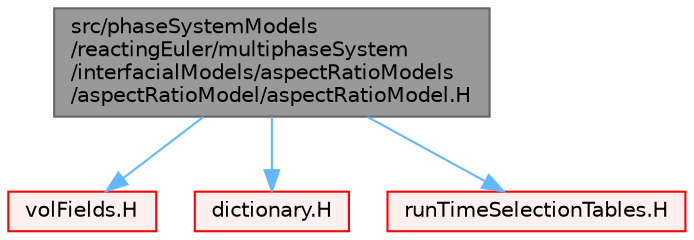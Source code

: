 digraph "src/phaseSystemModels/reactingEuler/multiphaseSystem/interfacialModels/aspectRatioModels/aspectRatioModel/aspectRatioModel.H"
{
 // LATEX_PDF_SIZE
  bgcolor="transparent";
  edge [fontname=Helvetica,fontsize=10,labelfontname=Helvetica,labelfontsize=10];
  node [fontname=Helvetica,fontsize=10,shape=box,height=0.2,width=0.4];
  Node1 [id="Node000001",label="src/phaseSystemModels\l/reactingEuler/multiphaseSystem\l/interfacialModels/aspectRatioModels\l/aspectRatioModel/aspectRatioModel.H",height=0.2,width=0.4,color="gray40", fillcolor="grey60", style="filled", fontcolor="black",tooltip=" "];
  Node1 -> Node2 [id="edge1_Node000001_Node000002",color="steelblue1",style="solid",tooltip=" "];
  Node2 [id="Node000002",label="volFields.H",height=0.2,width=0.4,color="red", fillcolor="#FFF0F0", style="filled",URL="$volFields_8H.html",tooltip=" "];
  Node1 -> Node352 [id="edge2_Node000001_Node000352",color="steelblue1",style="solid",tooltip=" "];
  Node352 [id="Node000352",label="dictionary.H",height=0.2,width=0.4,color="red", fillcolor="#FFF0F0", style="filled",URL="$dictionary_8H.html",tooltip=" "];
  Node1 -> Node159 [id="edge3_Node000001_Node000159",color="steelblue1",style="solid",tooltip=" "];
  Node159 [id="Node000159",label="runTimeSelectionTables.H",height=0.2,width=0.4,color="red", fillcolor="#FFF0F0", style="filled",URL="$runTimeSelectionTables_8H.html",tooltip="Macros to ease declaration of run-time selection tables."];
}
